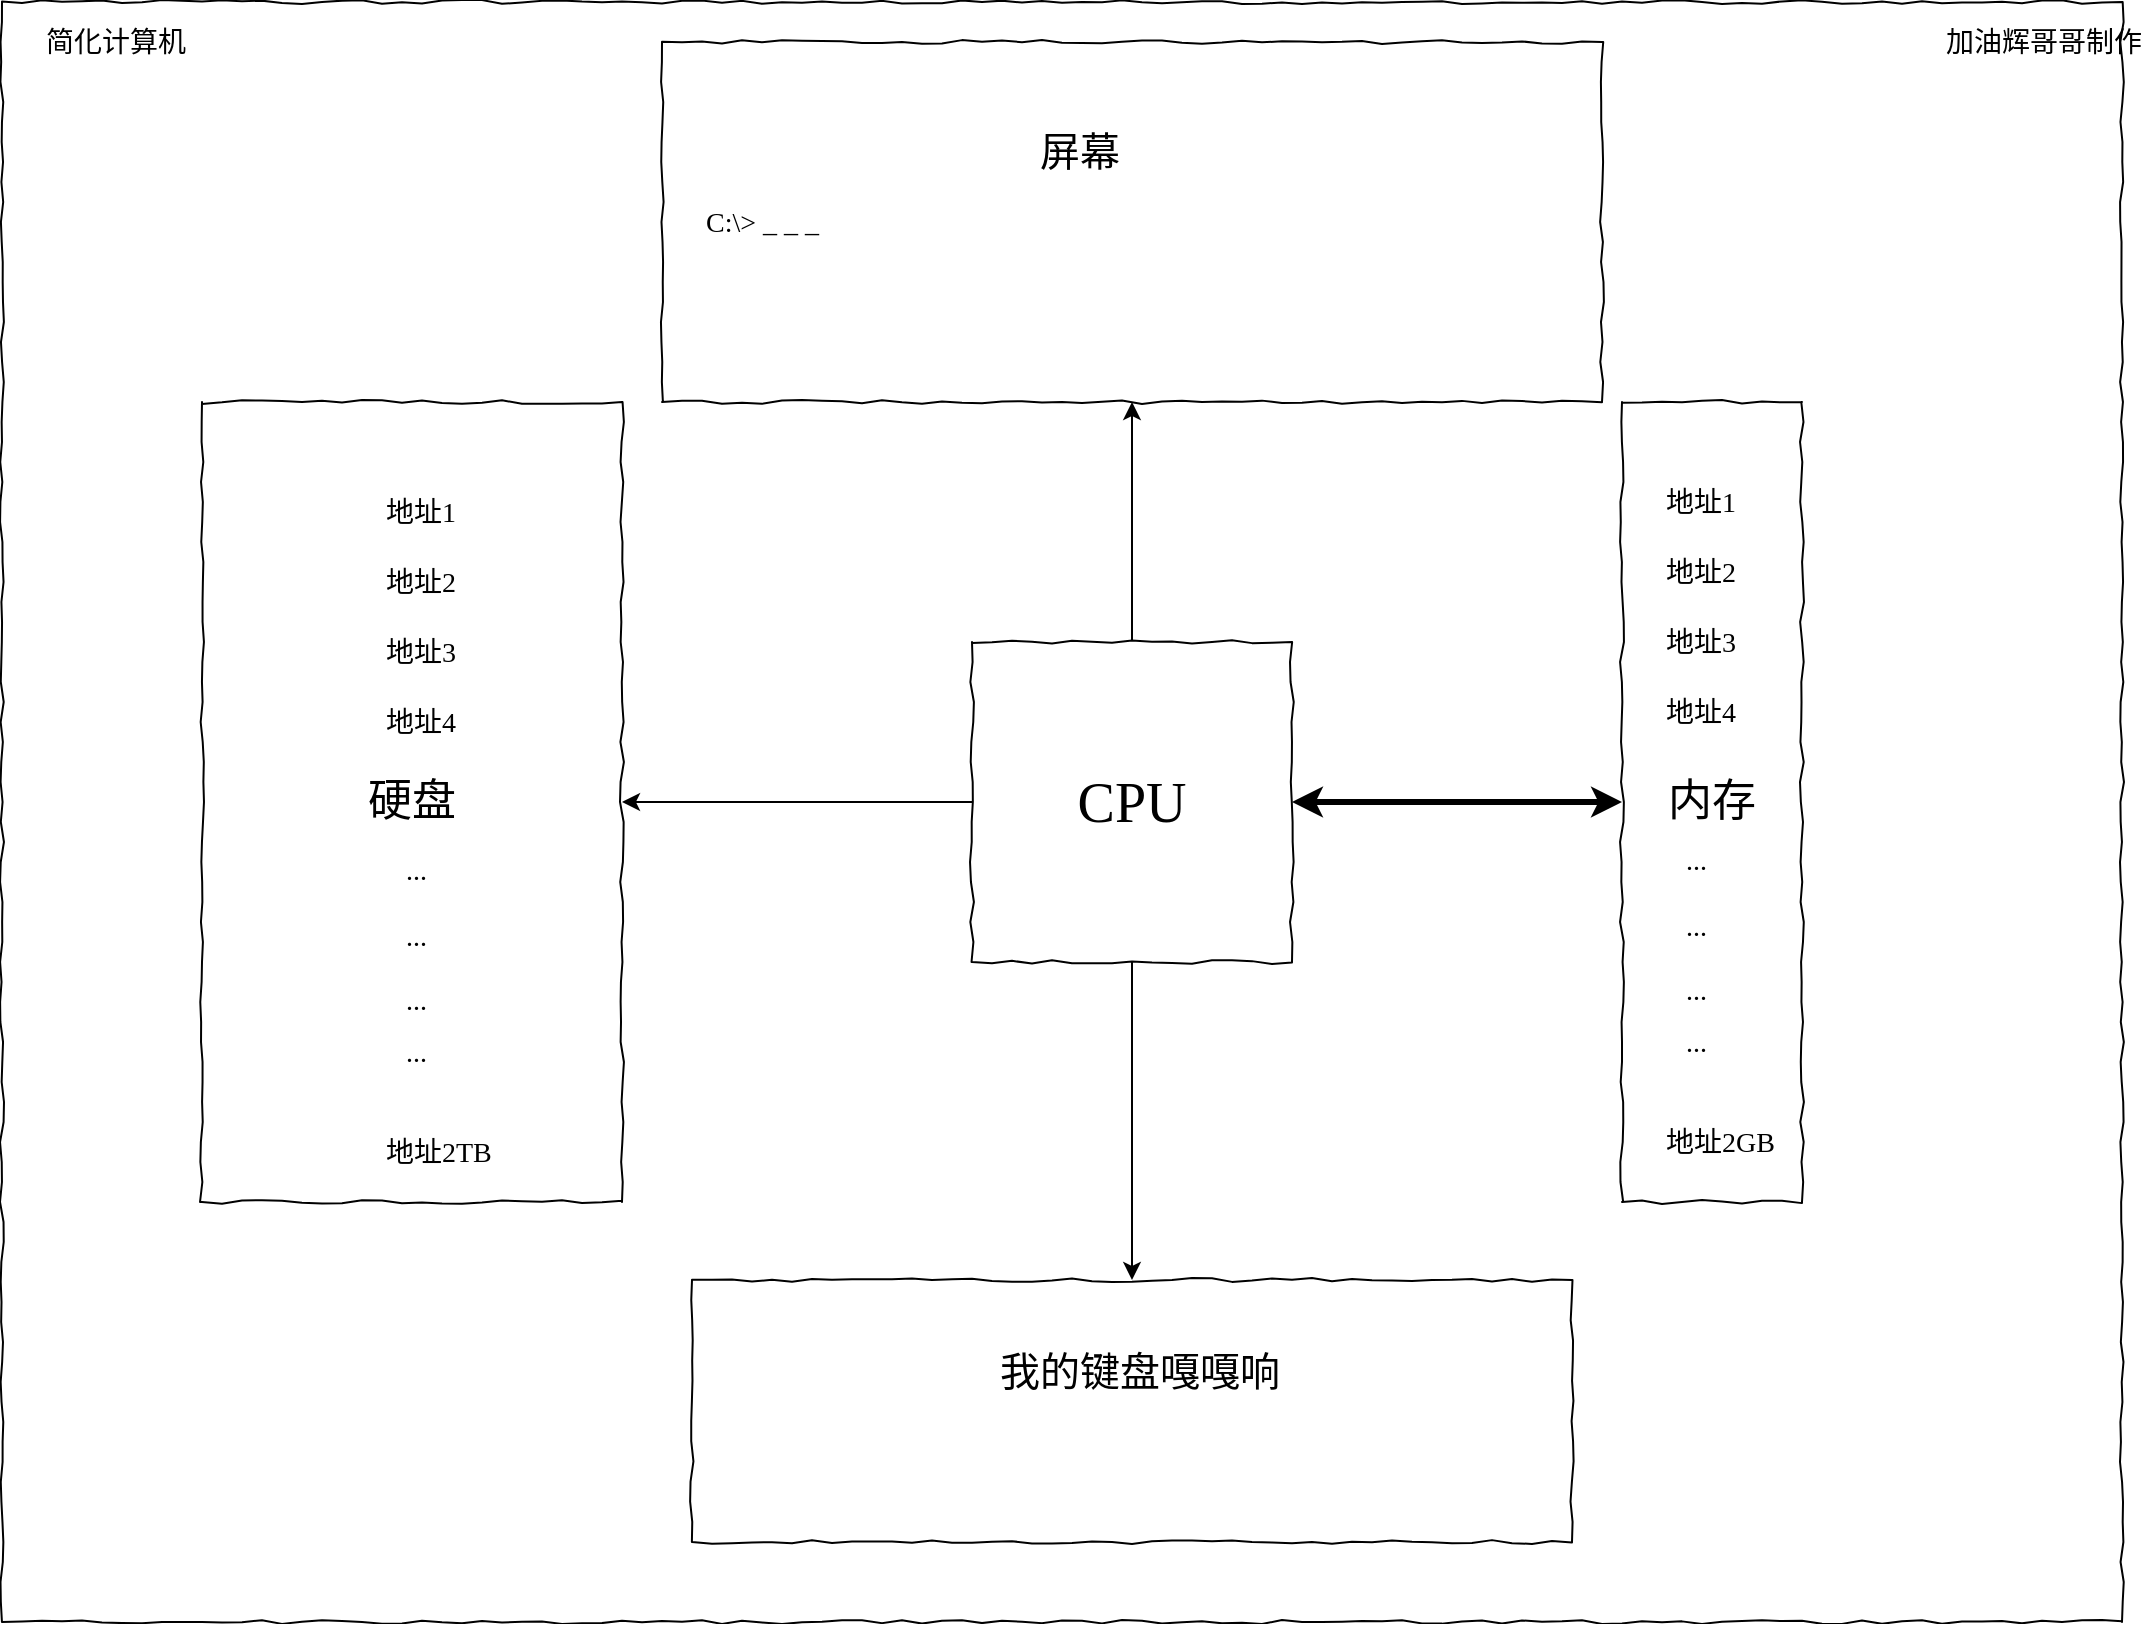 <mxfile version="12.7.1" type="github">
  <diagram name="Page-1" id="03018318-947c-dd8e-b7a3-06fadd420f32">
    <mxGraphModel dx="1200" dy="931" grid="1" gridSize="10" guides="1" tooltips="1" connect="1" arrows="1" fold="1" page="1" pageScale="1" pageWidth="1100" pageHeight="850" background="#ffffff" math="0" shadow="0">
      <root>
        <mxCell id="0" />
        <mxCell id="1" parent="0" />
        <mxCell id="677b7b8949515195-1" value="" style="whiteSpace=wrap;html=1;rounded=0;shadow=0;labelBackgroundColor=none;strokeColor=#000000;strokeWidth=1;fillColor=none;fontFamily=Verdana;fontSize=12;fontColor=#000000;align=center;comic=1;" parent="1" vertex="1">
          <mxGeometry x="20" y="30" width="1060" height="810" as="geometry" />
        </mxCell>
        <mxCell id="Vwc_xMeplZCHSkBFsZtn-7" style="edgeStyle=orthogonalEdgeStyle;rounded=0;orthogonalLoop=1;jettySize=auto;html=1;exitX=1;exitY=0.5;exitDx=0;exitDy=0;strokeWidth=3;startArrow=classic;startFill=1;" edge="1" parent="1" source="677b7b8949515195-2" target="677b7b8949515195-25">
          <mxGeometry relative="1" as="geometry" />
        </mxCell>
        <mxCell id="Vwc_xMeplZCHSkBFsZtn-8" style="edgeStyle=orthogonalEdgeStyle;rounded=0;orthogonalLoop=1;jettySize=auto;html=1;exitX=0.5;exitY=1;exitDx=0;exitDy=0;entryX=0.5;entryY=0;entryDx=0;entryDy=0;" edge="1" parent="1" source="677b7b8949515195-2" target="677b7b8949515195-15">
          <mxGeometry relative="1" as="geometry" />
        </mxCell>
        <mxCell id="Vwc_xMeplZCHSkBFsZtn-17" style="edgeStyle=orthogonalEdgeStyle;rounded=0;orthogonalLoop=1;jettySize=auto;html=1;exitX=0.5;exitY=0;exitDx=0;exitDy=0;" edge="1" parent="1" source="677b7b8949515195-2" target="677b7b8949515195-10">
          <mxGeometry relative="1" as="geometry" />
        </mxCell>
        <mxCell id="Vwc_xMeplZCHSkBFsZtn-31" style="edgeStyle=orthogonalEdgeStyle;rounded=0;orthogonalLoop=1;jettySize=auto;html=1;exitX=0;exitY=0.5;exitDx=0;exitDy=0;entryX=1;entryY=0.5;entryDx=0;entryDy=0;" edge="1" parent="1" source="677b7b8949515195-2" target="Vwc_xMeplZCHSkBFsZtn-21">
          <mxGeometry relative="1" as="geometry" />
        </mxCell>
        <mxCell id="677b7b8949515195-2" value="CPU" style="whiteSpace=wrap;html=1;rounded=0;shadow=0;labelBackgroundColor=none;strokeWidth=1;fontFamily=Verdana;fontSize=28;align=center;comic=1;" parent="1" vertex="1">
          <mxGeometry x="505" y="350" width="160" height="160" as="geometry" />
        </mxCell>
        <mxCell id="677b7b8949515195-7" value="加油辉哥哥制作" style="text;html=1;points=[];align=left;verticalAlign=top;spacingTop=-4;fontSize=14;fontFamily=Verdana" parent="1" vertex="1">
          <mxGeometry x="990" y="40" width="60" height="20" as="geometry" />
        </mxCell>
        <mxCell id="677b7b8949515195-10" value="" style="whiteSpace=wrap;html=1;rounded=0;shadow=0;labelBackgroundColor=none;strokeWidth=1;fillColor=none;fontFamily=Verdana;fontSize=12;align=center;comic=1;" parent="1" vertex="1">
          <mxGeometry x="350" y="50" width="470" height="180" as="geometry" />
        </mxCell>
        <mxCell id="677b7b8949515195-12" value="C:\&amp;gt; _ _ _" style="text;html=1;points=[];align=left;verticalAlign=top;spacingTop=-4;fontSize=14;fontFamily=Verdana" parent="1" vertex="1">
          <mxGeometry x="370" y="130" width="187" height="75" as="geometry" />
        </mxCell>
        <mxCell id="677b7b8949515195-15" value="&lt;div style=&quot;text-align: justify ; font-size: 20px&quot;&gt;&lt;br&gt;&lt;/div&gt;" style="whiteSpace=wrap;html=1;rounded=0;shadow=0;labelBackgroundColor=none;strokeWidth=1;fillColor=none;fontFamily=Verdana;fontSize=12;align=center;verticalAlign=top;spacing=10;comic=1;" parent="1" vertex="1">
          <mxGeometry x="365" y="669" width="440" height="131" as="geometry" />
        </mxCell>
        <mxCell id="677b7b8949515195-25" value="&lt;font style=&quot;font-size: 22px&quot;&gt;内存&lt;/font&gt;" style="whiteSpace=wrap;html=1;rounded=0;shadow=0;labelBackgroundColor=none;strokeWidth=1;fillColor=none;fontFamily=Verdana;fontSize=12;align=center;comic=1;" parent="1" vertex="1">
          <mxGeometry x="830" y="230" width="90" height="400" as="geometry" />
        </mxCell>
        <mxCell id="677b7b8949515195-44" value="地址1" style="text;html=1;points=[];align=left;verticalAlign=top;spacingTop=-4;fontSize=14;fontFamily=Verdana" parent="1" vertex="1">
          <mxGeometry x="850" y="270" width="70" height="20" as="geometry" />
        </mxCell>
        <mxCell id="677b7b8949515195-45" value="地址2" style="text;html=1;points=[];align=left;verticalAlign=top;spacingTop=-4;fontSize=14;fontFamily=Verdana" parent="1" vertex="1">
          <mxGeometry x="850" y="305" width="70" height="20" as="geometry" />
        </mxCell>
        <mxCell id="677b7b8949515195-46" value="地址3" style="text;html=1;points=[];align=left;verticalAlign=top;spacingTop=-4;fontSize=14;fontFamily=Verdana" parent="1" vertex="1">
          <mxGeometry x="850" y="340" width="70" height="20" as="geometry" />
        </mxCell>
        <mxCell id="677b7b8949515195-47" value="地址4" style="text;html=1;points=[];align=left;verticalAlign=top;spacingTop=-4;fontSize=14;fontFamily=Verdana" parent="1" vertex="1">
          <mxGeometry x="850" y="375" width="60" height="20" as="geometry" />
        </mxCell>
        <mxCell id="677b7b8949515195-49" value="地址2GB" style="text;html=1;points=[];align=left;verticalAlign=top;spacingTop=-4;fontSize=14;fontFamily=Verdana" parent="1" vertex="1">
          <mxGeometry x="850" y="590" width="60" height="20" as="geometry" />
        </mxCell>
        <mxCell id="Vwc_xMeplZCHSkBFsZtn-1" value="..." style="text;html=1;points=[];align=left;verticalAlign=top;spacingTop=-4;fontSize=14;fontFamily=Verdana" vertex="1" parent="1">
          <mxGeometry x="860" y="449" width="40" height="20" as="geometry" />
        </mxCell>
        <mxCell id="Vwc_xMeplZCHSkBFsZtn-2" value="..." style="text;html=1;points=[];align=left;verticalAlign=top;spacingTop=-4;fontSize=14;fontFamily=Verdana" vertex="1" parent="1">
          <mxGeometry x="860" y="482" width="50" height="20" as="geometry" />
        </mxCell>
        <mxCell id="Vwc_xMeplZCHSkBFsZtn-3" value="..." style="text;html=1;points=[];align=left;verticalAlign=top;spacingTop=-4;fontSize=14;fontFamily=Verdana" vertex="1" parent="1">
          <mxGeometry x="860" y="514" width="50" height="20" as="geometry" />
        </mxCell>
        <mxCell id="Vwc_xMeplZCHSkBFsZtn-4" value="..." style="text;html=1;points=[];align=left;verticalAlign=top;spacingTop=-4;fontSize=14;fontFamily=Verdana" vertex="1" parent="1">
          <mxGeometry x="860" y="540" width="50" height="20" as="geometry" />
        </mxCell>
        <mxCell id="Vwc_xMeplZCHSkBFsZtn-10" value="&lt;font style=&quot;font-size: 20px&quot;&gt;我的键盘嘎嘎响&lt;/font&gt;" style="text;html=1;points=[];align=left;verticalAlign=top;spacingTop=-4;fontSize=14;fontFamily=Verdana;horizontal=1;" vertex="1" parent="1">
          <mxGeometry x="517" y="700" width="170" height="20" as="geometry" />
        </mxCell>
        <mxCell id="Vwc_xMeplZCHSkBFsZtn-16" value="&lt;font style=&quot;font-size: 20px&quot;&gt;屏幕&lt;/font&gt;" style="text;html=1;points=[];align=left;verticalAlign=top;spacingTop=-4;fontSize=14;fontFamily=Verdana;horizontal=1;" vertex="1" parent="1">
          <mxGeometry x="537" y="90" width="107" height="20" as="geometry" />
        </mxCell>
        <mxCell id="Vwc_xMeplZCHSkBFsZtn-21" value="&lt;font style=&quot;font-size: 22px&quot;&gt;硬盘&lt;/font&gt;" style="whiteSpace=wrap;html=1;rounded=0;shadow=0;labelBackgroundColor=none;strokeWidth=1;fillColor=none;fontFamily=Verdana;fontSize=12;align=center;comic=1;" vertex="1" parent="1">
          <mxGeometry x="120" y="230" width="210" height="400" as="geometry" />
        </mxCell>
        <mxCell id="Vwc_xMeplZCHSkBFsZtn-22" value="地址1" style="text;html=1;points=[];align=left;verticalAlign=top;spacingTop=-4;fontSize=14;fontFamily=Verdana" vertex="1" parent="1">
          <mxGeometry x="210" y="275" width="70" height="20" as="geometry" />
        </mxCell>
        <mxCell id="Vwc_xMeplZCHSkBFsZtn-23" value="地址2" style="text;html=1;points=[];align=left;verticalAlign=top;spacingTop=-4;fontSize=14;fontFamily=Verdana" vertex="1" parent="1">
          <mxGeometry x="210" y="310" width="70" height="20" as="geometry" />
        </mxCell>
        <mxCell id="Vwc_xMeplZCHSkBFsZtn-24" value="地址3" style="text;html=1;points=[];align=left;verticalAlign=top;spacingTop=-4;fontSize=14;fontFamily=Verdana" vertex="1" parent="1">
          <mxGeometry x="210" y="345" width="70" height="20" as="geometry" />
        </mxCell>
        <mxCell id="Vwc_xMeplZCHSkBFsZtn-25" value="地址4" style="text;html=1;points=[];align=left;verticalAlign=top;spacingTop=-4;fontSize=14;fontFamily=Verdana" vertex="1" parent="1">
          <mxGeometry x="210" y="380" width="60" height="20" as="geometry" />
        </mxCell>
        <mxCell id="Vwc_xMeplZCHSkBFsZtn-26" value="地址2TB" style="text;html=1;points=[];align=left;verticalAlign=top;spacingTop=-4;fontSize=14;fontFamily=Verdana" vertex="1" parent="1">
          <mxGeometry x="210" y="595" width="60" height="20" as="geometry" />
        </mxCell>
        <mxCell id="Vwc_xMeplZCHSkBFsZtn-27" value="..." style="text;html=1;points=[];align=left;verticalAlign=top;spacingTop=-4;fontSize=14;fontFamily=Verdana" vertex="1" parent="1">
          <mxGeometry x="220" y="454" width="40" height="20" as="geometry" />
        </mxCell>
        <mxCell id="Vwc_xMeplZCHSkBFsZtn-28" value="..." style="text;html=1;points=[];align=left;verticalAlign=top;spacingTop=-4;fontSize=14;fontFamily=Verdana" vertex="1" parent="1">
          <mxGeometry x="220" y="487" width="50" height="20" as="geometry" />
        </mxCell>
        <mxCell id="Vwc_xMeplZCHSkBFsZtn-29" value="..." style="text;html=1;points=[];align=left;verticalAlign=top;spacingTop=-4;fontSize=14;fontFamily=Verdana" vertex="1" parent="1">
          <mxGeometry x="220" y="519" width="50" height="20" as="geometry" />
        </mxCell>
        <mxCell id="Vwc_xMeplZCHSkBFsZtn-30" value="..." style="text;html=1;points=[];align=left;verticalAlign=top;spacingTop=-4;fontSize=14;fontFamily=Verdana" vertex="1" parent="1">
          <mxGeometry x="220" y="545" width="50" height="20" as="geometry" />
        </mxCell>
        <mxCell id="Vwc_xMeplZCHSkBFsZtn-32" value="简化计算机" style="text;html=1;points=[];align=left;verticalAlign=top;spacingTop=-4;fontSize=14;fontFamily=Verdana" vertex="1" parent="1">
          <mxGeometry x="40" y="40" width="60" height="20" as="geometry" />
        </mxCell>
      </root>
    </mxGraphModel>
  </diagram>
</mxfile>
